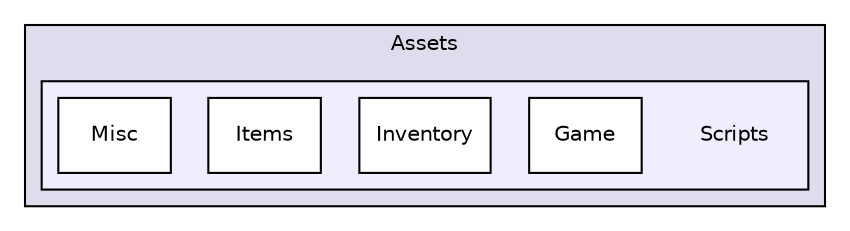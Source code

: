 digraph "Assets/Scripts" {
  compound=true
  node [ fontsize="10", fontname="Helvetica"];
  edge [ labelfontsize="10", labelfontname="Helvetica"];
  subgraph clusterdir_84bbf7b3c7f28a5a18725745e1505219 {
    graph [ bgcolor="#ddddee", pencolor="black", label="Assets" fontname="Helvetica", fontsize="10", URL="dir_84bbf7b3c7f28a5a18725745e1505219.html"]
  subgraph clusterdir_f13b41af88cf68434578284aaf699e39 {
    graph [ bgcolor="#eeeeff", pencolor="black", label="" URL="dir_f13b41af88cf68434578284aaf699e39.html"];
    dir_f13b41af88cf68434578284aaf699e39 [shape=plaintext label="Scripts"];
    dir_b7496194a4578d98d0695316e294b4c8 [shape=box label="Game" color="black" fillcolor="white" style="filled" URL="dir_b7496194a4578d98d0695316e294b4c8.html"];
    dir_7ed88aacee639700c1de979c127343ab [shape=box label="Inventory" color="black" fillcolor="white" style="filled" URL="dir_7ed88aacee639700c1de979c127343ab.html"];
    dir_b69c87bf33e8dda0f2f20ca100857900 [shape=box label="Items" color="black" fillcolor="white" style="filled" URL="dir_b69c87bf33e8dda0f2f20ca100857900.html"];
    dir_baf85a528212cb5cb397bfd05e0bd3c6 [shape=box label="Misc" color="black" fillcolor="white" style="filled" URL="dir_baf85a528212cb5cb397bfd05e0bd3c6.html"];
  }
  }
}
